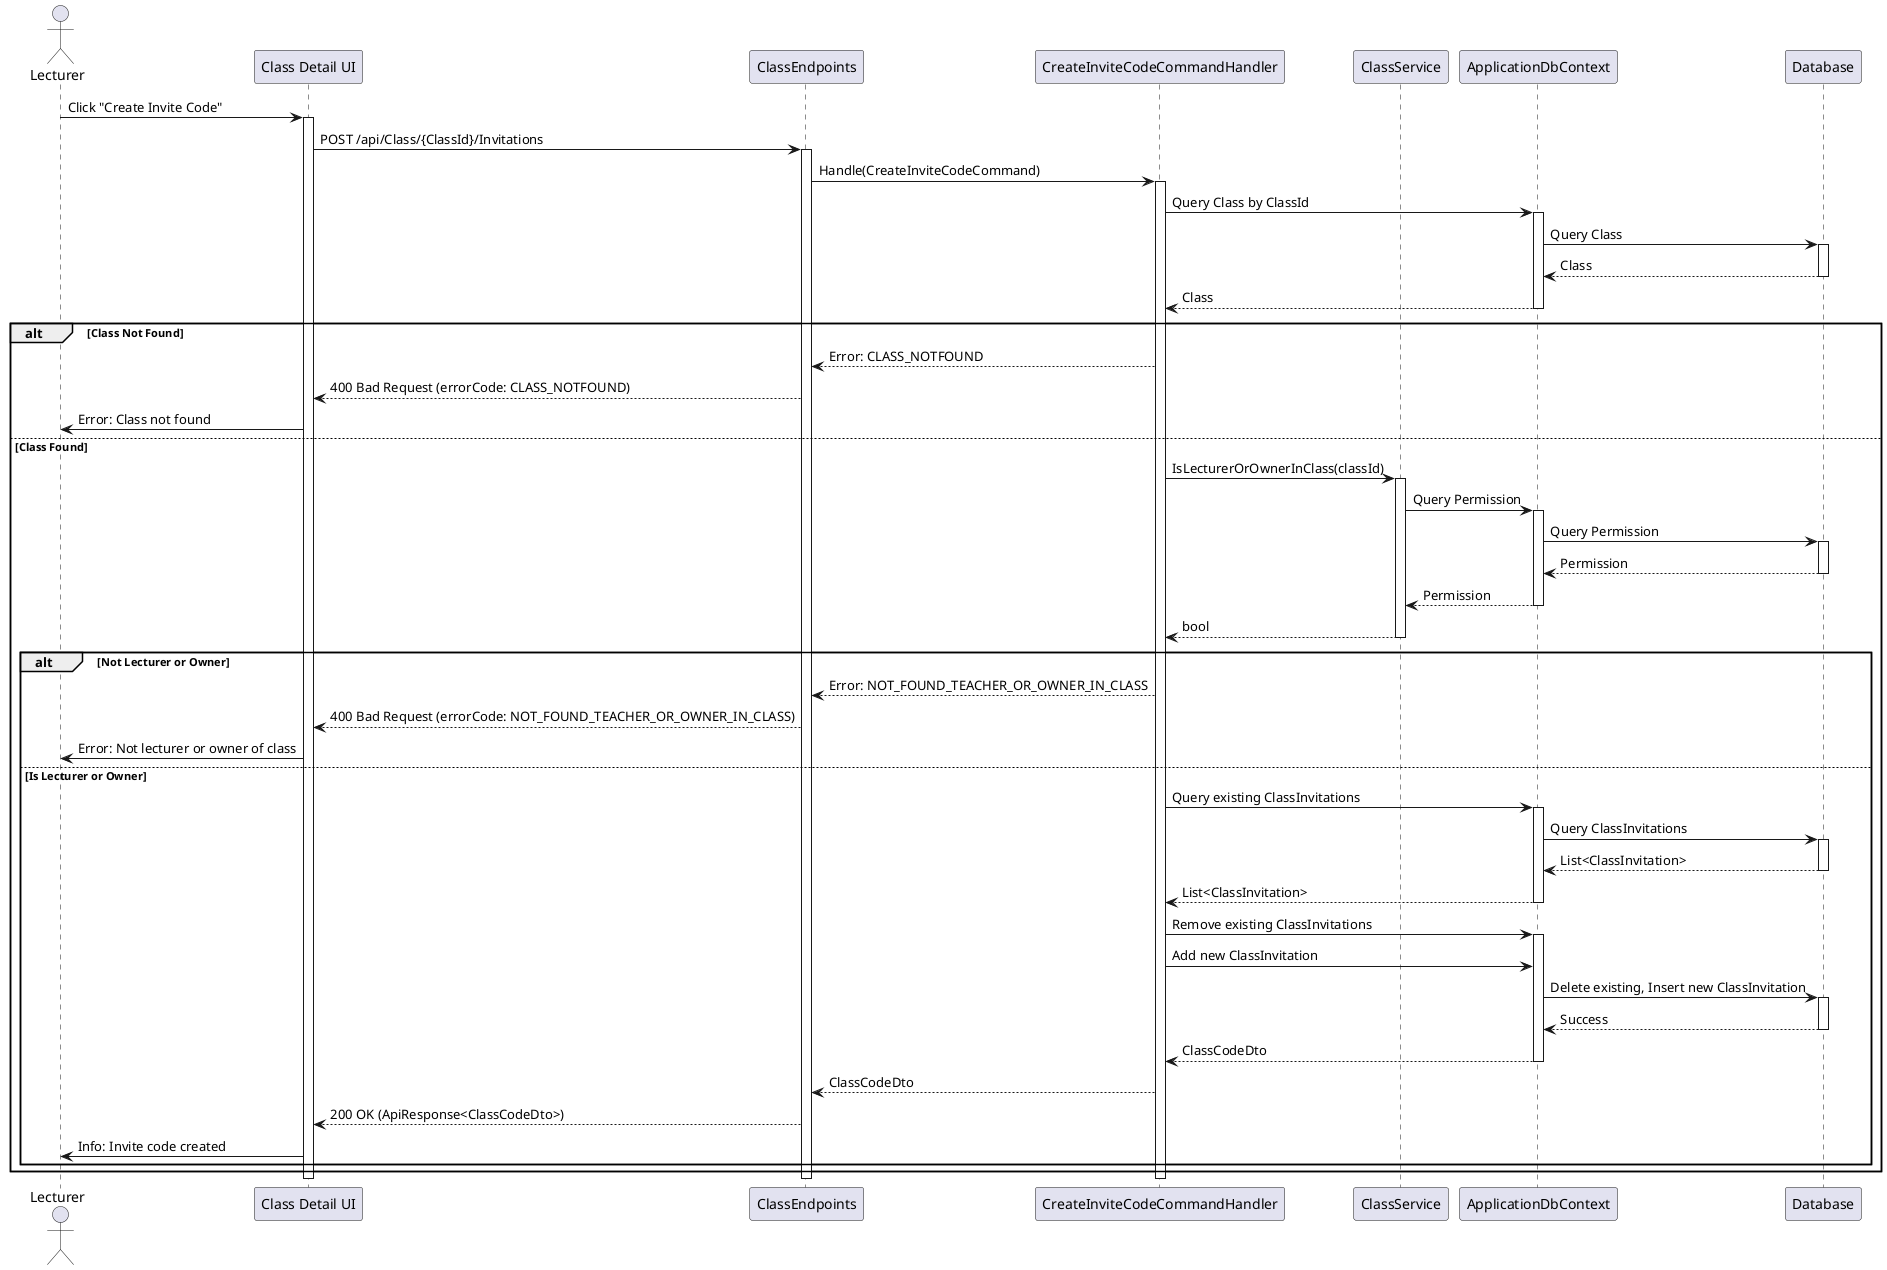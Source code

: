 @startuml
actor "Lecturer" as User
participant "Class Detail UI" as UI
participant ClassEndpoints
participant CreateInviteCodeCommandHandler as Handler
participant ClassService
participant ApplicationDbContext
participant Database

User -> UI : Click "Create Invite Code"
activate UI
UI -> ClassEndpoints : POST /api/Class/{ClassId}/Invitations
activate ClassEndpoints
ClassEndpoints -> Handler : Handle(CreateInviteCodeCommand)
activate Handler
Handler -> ApplicationDbContext : Query Class by ClassId
activate ApplicationDbContext
ApplicationDbContext -> Database : Query Class
activate Database
Database --> ApplicationDbContext : Class
deactivate Database
ApplicationDbContext --> Handler : Class
deactivate ApplicationDbContext
alt Class Not Found
    Handler --> ClassEndpoints : Error: CLASS_NOTFOUND
    ClassEndpoints --> UI : 400 Bad Request (errorCode: CLASS_NOTFOUND)
    UI -> User : Error: Class not found
else Class Found
    Handler -> ClassService : IsLecturerOrOwnerInClass(classId)
    activate ClassService
    ClassService -> ApplicationDbContext : Query Permission
    activate ApplicationDbContext
    ApplicationDbContext -> Database : Query Permission
    activate Database
    Database --> ApplicationDbContext : Permission
    deactivate Database
    ApplicationDbContext --> ClassService : Permission
    deactivate ApplicationDbContext
    ClassService --> Handler : bool
    deactivate ClassService
    alt Not Lecturer or Owner
        Handler --> ClassEndpoints : Error: NOT_FOUND_TEACHER_OR_OWNER_IN_CLASS
        ClassEndpoints --> UI : 400 Bad Request (errorCode: NOT_FOUND_TEACHER_OR_OWNER_IN_CLASS)
        UI -> User : Error: Not lecturer or owner of class
    else Is Lecturer or Owner
        Handler -> ApplicationDbContext : Query existing ClassInvitations
        activate ApplicationDbContext
        ApplicationDbContext -> Database : Query ClassInvitations
        activate Database
        Database --> ApplicationDbContext : List<ClassInvitation>
        deactivate Database
        ApplicationDbContext --> Handler : List<ClassInvitation>
        deactivate ApplicationDbContext
        Handler -> ApplicationDbContext : Remove existing ClassInvitations
        activate ApplicationDbContext
        Handler -> ApplicationDbContext : Add new ClassInvitation
        ApplicationDbContext -> Database : Delete existing, Insert new ClassInvitation
        activate Database
        Database --> ApplicationDbContext : Success
        deactivate Database
        ApplicationDbContext --> Handler : ClassCodeDto
        deactivate ApplicationDbContext
        Handler --> ClassEndpoints : ClassCodeDto
        ClassEndpoints --> UI : 200 OK (ApiResponse<ClassCodeDto>)
        UI -> User : Info: Invite code created
    end
end
deactivate Handler
deactivate ClassEndpoints
deactivate UI
@enduml